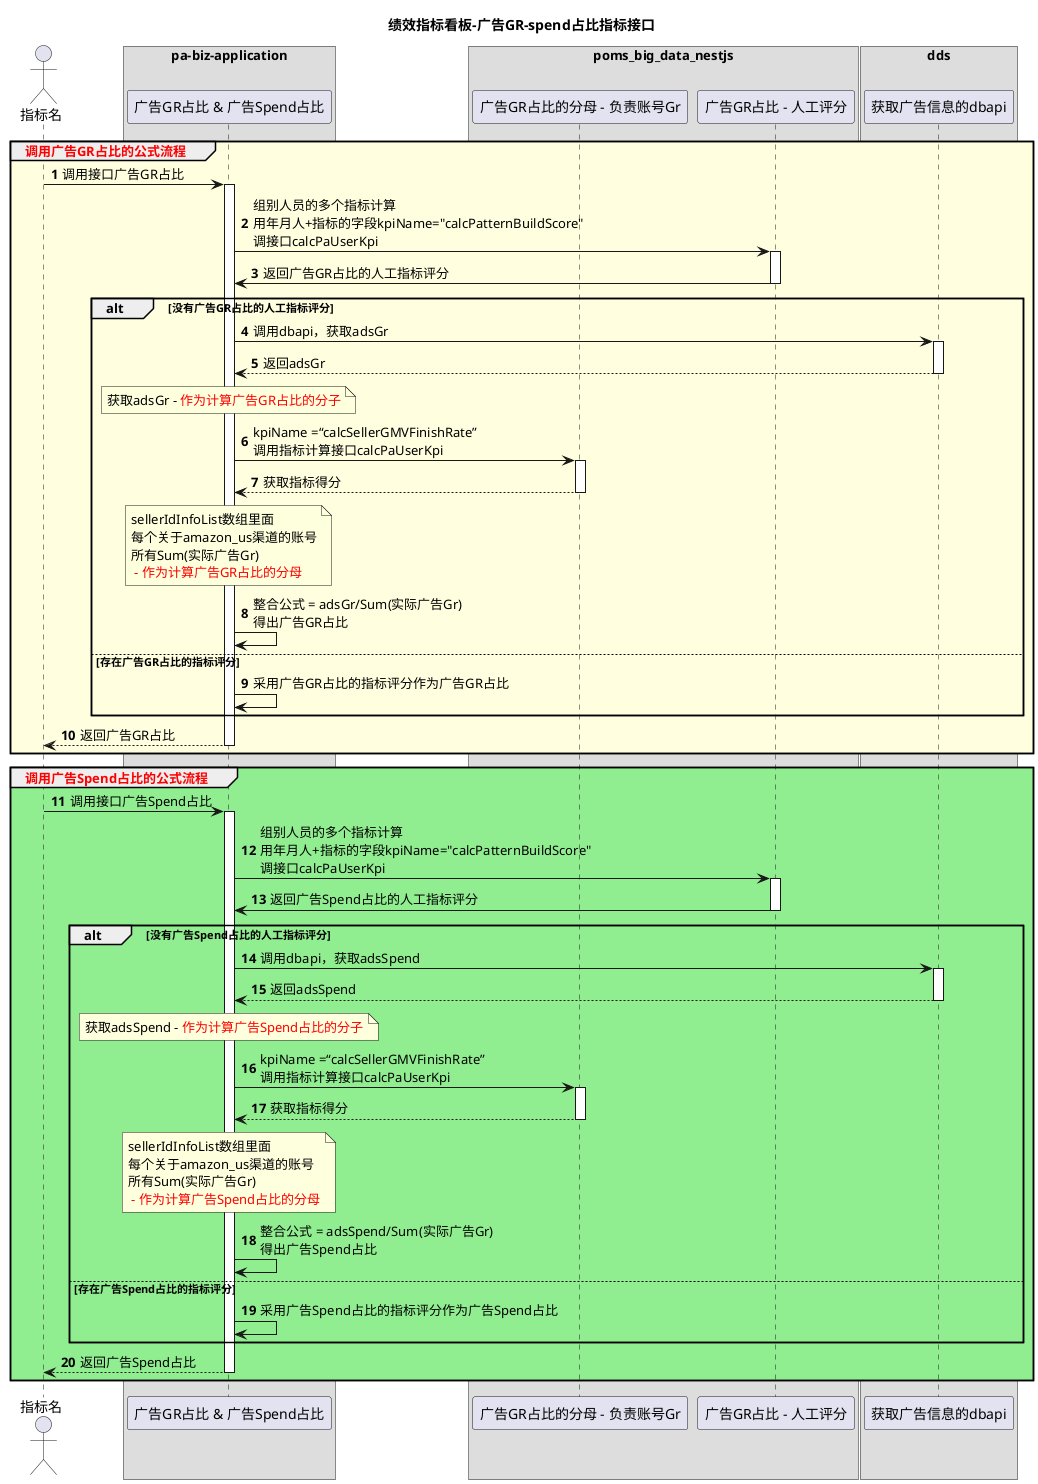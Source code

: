 @startuml
title 绩效指标看板-广告GR-spend占比指标接口
autonumber

actor "指标名" as kpiName

box "pa-biz-application"
participant "广告GR占比 & 广告Spend占比" as java1
end box

box "poms_big_data_nestjs"
participant "广告GR占比的分母 - 负责账号Gr" as p1
participant "广告GR占比 - 人工评分" as p2
end box

box "dds"
participant "获取广告信息的dbapi" as dds1
end box

group #lightyellow <color #red>调用广告GR占比的公式流程
kpiName -> java1 : 调用接口广告GR占比
activate java1

java1 -> p2 : 组别人员的多个指标计算\n用年月人+指标的字段kpiName="calcPatternBuildScore"\n调接口calcPaUserKpi

activate p2
p2 -> java1 : 返回广告GR占比的人工指标评分
deactivate p2

alt 没有广告GR占比的人工指标评分


java1 -> dds1 : 调用dbapi，获取adsGr

activate dds1
dds1 --> java1 : 返回adsGr
deactivate dds1

note over java1 : 获取adsGr - <color #red>作为计算广告GR占比的分子

java1 -> p1 : kpiName =“calcSellerGMVFinishRate”\n调用指标计算接口calcPaUserKpi

activate p1
p1 --> java1 : 获取指标得分
deactivate p1

note over java1 : sellerIdInfoList数组里面\n每个关于amazon_us渠道的账号\n所有Sum(实际广告Gr) \n<color #red> - 作为计算广告GR占比的分母

java1 -> java1 : 整合公式 = adsGr/Sum(实际广告Gr)\n得出广告GR占比



else 存在广告GR占比的指标评分

java1 -> java1 : 采用广告GR占比的指标评分作为广告GR占比
end

java1 --> kpiName : 返回广告GR占比

deactivate java1

end


group #lightGreen <color #red>调用广告Spend占比的公式流程
kpiName -> java1 : 调用接口广告Spend占比
activate java1

java1 -> p2 : 组别人员的多个指标计算\n用年月人+指标的字段kpiName="calcPatternBuildScore"\n调接口calcPaUserKpi

activate p2
p2 -> java1 : 返回广告Spend占比的人工指标评分
deactivate p2

alt 没有广告Spend占比的人工指标评分


java1 -> dds1 : 调用dbapi，获取adsSpend

activate dds1
dds1 --> java1 : 返回adsSpend
deactivate dds1

note over java1 : 获取adsSpend - <color #red>作为计算广告Spend占比的分子

java1 -> p1 : kpiName =“calcSellerGMVFinishRate”\n调用指标计算接口calcPaUserKpi

activate p1
p1 --> java1 : 获取指标得分
deactivate p1

note over java1 : sellerIdInfoList数组里面\n每个关于amazon_us渠道的账号\n所有Sum(实际广告Gr) \n<color #red> - 作为计算广告Spend占比的分母

java1 -> java1 : 整合公式 = adsSpend/Sum(实际广告Gr)\n得出广告Spend占比

else 存在广告Spend占比的指标评分

java1 -> java1 : 采用广告Spend占比的指标评分作为广告Spend占比
end

java1 --> kpiName : 返回广告Spend占比

deactivate java1

end

@enduml